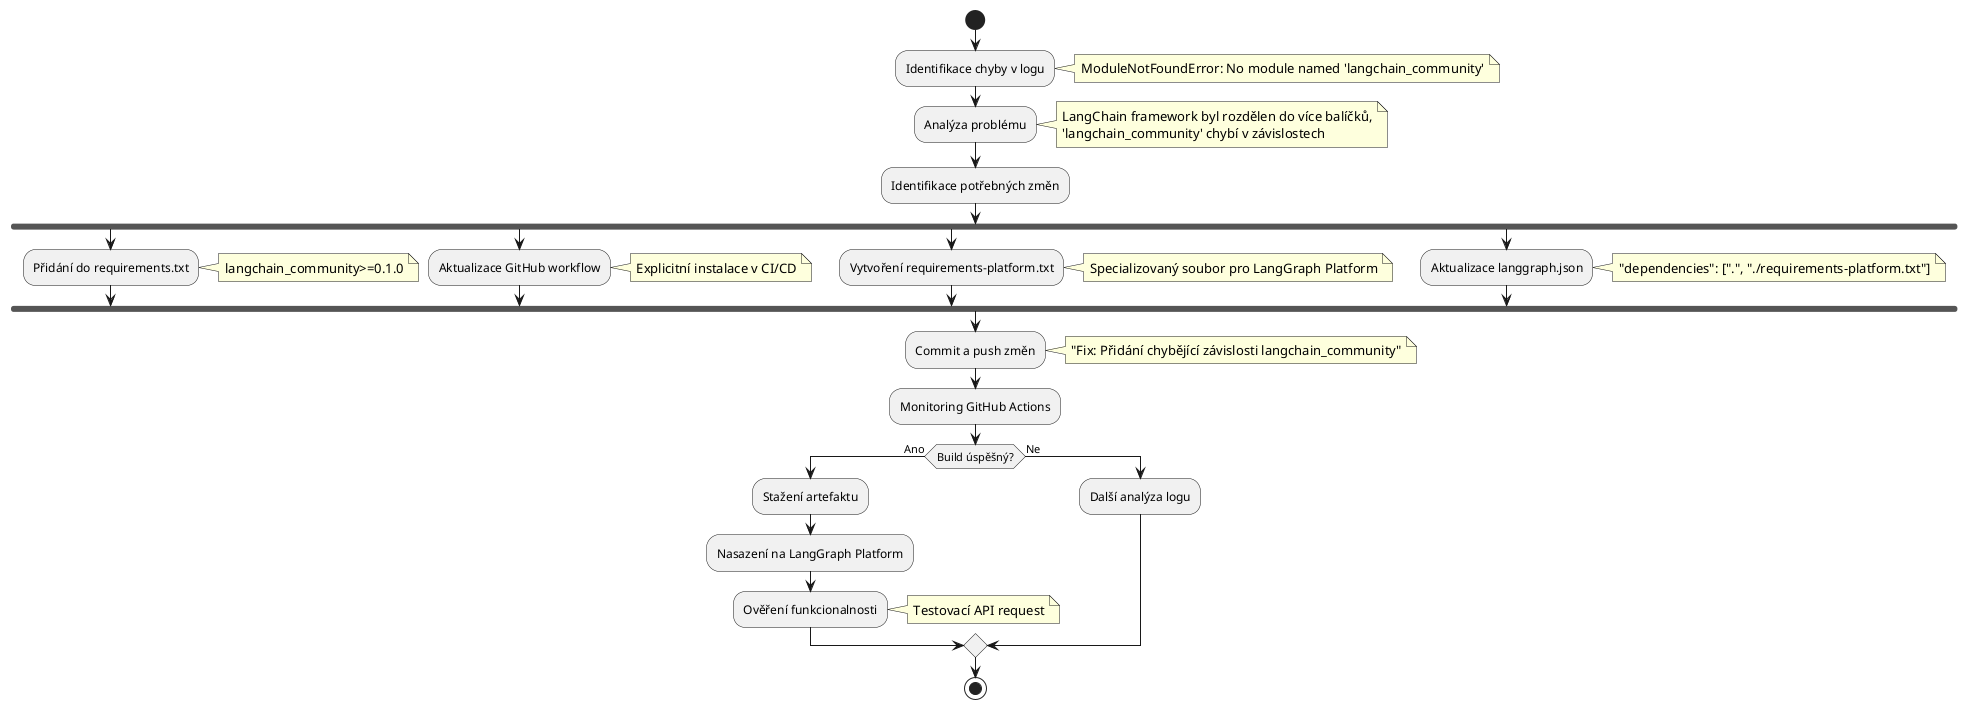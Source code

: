 @startuml "Langchain-Community-Fix-Workflow"
' Diagram řešení chyby s chybějícím balíčkem langchain_community

start
:Identifikace chyby v logu;
note right: ModuleNotFoundError: No module named 'langchain_community'

:Analýza problému;
note right: LangChain framework byl rozdělen do více balíčků,\n'langchain_community' chybí v závislostech

:Identifikace potřebných změn;
fork
  :Přidání do requirements.txt;
  note right: langchain_community>=0.1.0
fork again
  :Aktualizace GitHub workflow;
  note right: Explicitní instalace v CI/CD
fork again
  :Vytvoření requirements-platform.txt;
  note right: Specializovaný soubor pro LangGraph Platform
fork again
  :Aktualizace langgraph.json;
  note right: "dependencies": [".", "./requirements-platform.txt"]
end fork

:Commit a push změn;
note right: "Fix: Přidání chybějící závislosti langchain_community"

:Monitoring GitHub Actions;
if (Build úspěšný?) then (Ano)
  :Stažení artefaktu;
  :Nasazení na LangGraph Platform;
  :Ověření funkcionalnosti;
  note right: Testovací API request
else (Ne)
  :Další analýza logu;
endif

stop
@enduml
